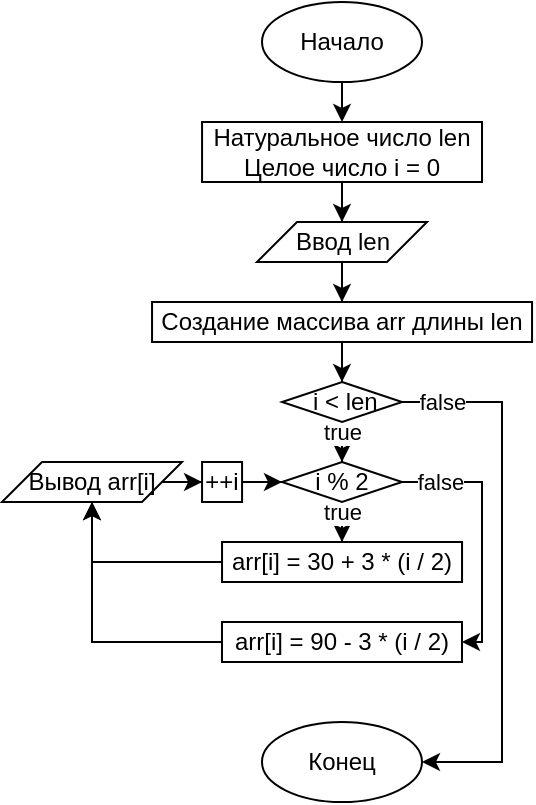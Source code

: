 <mxfile version="14.3.0" type="device"><diagram id="rqQzgaqE5HwuQP4C6qzI" name="Page-1"><mxGraphModel dx="727" dy="423" grid="1" gridSize="10" guides="1" tooltips="1" connect="1" arrows="1" fold="1" page="1" pageScale="1" pageWidth="827" pageHeight="1169" math="0" shadow="0"><root><mxCell id="0"/><mxCell id="1" parent="0"/><mxCell id="X6TsaH43rsw3EuDzbanR-41" style="edgeStyle=orthogonalEdgeStyle;rounded=0;orthogonalLoop=1;jettySize=auto;html=1;entryX=0.5;entryY=0;entryDx=0;entryDy=0;" edge="1" parent="1" source="X6TsaH43rsw3EuDzbanR-42"><mxGeometry relative="1" as="geometry"><mxPoint x="350.02" y="140" as="targetPoint"/></mxGeometry></mxCell><mxCell id="X6TsaH43rsw3EuDzbanR-42" value="Начало" style="ellipse;whiteSpace=wrap;html=1;" vertex="1" parent="1"><mxGeometry x="310" y="80" width="80" height="40" as="geometry"/></mxCell><mxCell id="X6TsaH43rsw3EuDzbanR-45" value="Конец" style="ellipse;whiteSpace=wrap;html=1;" vertex="1" parent="1"><mxGeometry x="309.99" y="440" width="80" height="40" as="geometry"/></mxCell><mxCell id="X6TsaH43rsw3EuDzbanR-81" style="edgeStyle=orthogonalEdgeStyle;rounded=0;orthogonalLoop=1;jettySize=auto;html=1;" edge="1" parent="1" source="X6TsaH43rsw3EuDzbanR-78" target="X6TsaH43rsw3EuDzbanR-79"><mxGeometry relative="1" as="geometry"/></mxCell><mxCell id="X6TsaH43rsw3EuDzbanR-78" value="Натуральное число len&lt;br&gt;Целое число i = 0" style="rounded=0;whiteSpace=wrap;html=1;" vertex="1" parent="1"><mxGeometry x="280.03" y="140" width="139.98" height="30" as="geometry"/></mxCell><mxCell id="X6TsaH43rsw3EuDzbanR-108" style="edgeStyle=orthogonalEdgeStyle;rounded=0;orthogonalLoop=1;jettySize=auto;html=1;" edge="1" parent="1" source="X6TsaH43rsw3EuDzbanR-79" target="X6TsaH43rsw3EuDzbanR-107"><mxGeometry relative="1" as="geometry"/></mxCell><mxCell id="X6TsaH43rsw3EuDzbanR-79" value="Ввод len" style="shape=parallelogram;perimeter=parallelogramPerimeter;whiteSpace=wrap;html=1;fixedSize=1;" vertex="1" parent="1"><mxGeometry x="307.5" y="190" width="85" height="20" as="geometry"/></mxCell><mxCell id="X6TsaH43rsw3EuDzbanR-111" style="edgeStyle=orthogonalEdgeStyle;rounded=0;orthogonalLoop=1;jettySize=auto;html=1;" edge="1" parent="1" source="X6TsaH43rsw3EuDzbanR-82" target="X6TsaH43rsw3EuDzbanR-110"><mxGeometry relative="1" as="geometry"/></mxCell><mxCell id="X6TsaH43rsw3EuDzbanR-112" value="true" style="edgeLabel;html=1;align=center;verticalAlign=middle;resizable=0;points=[];" vertex="1" connectable="0" parent="X6TsaH43rsw3EuDzbanR-111"><mxGeometry x="0.522" y="-1" relative="1" as="geometry"><mxPoint x="1" y="-1" as="offset"/></mxGeometry></mxCell><mxCell id="X6TsaH43rsw3EuDzbanR-128" style="edgeStyle=orthogonalEdgeStyle;rounded=0;orthogonalLoop=1;jettySize=auto;html=1;entryX=1;entryY=0.5;entryDx=0;entryDy=0;" edge="1" parent="1" source="X6TsaH43rsw3EuDzbanR-82" target="X6TsaH43rsw3EuDzbanR-45"><mxGeometry relative="1" as="geometry"><Array as="points"><mxPoint x="430" y="280"/><mxPoint x="430" y="460"/></Array></mxGeometry></mxCell><mxCell id="X6TsaH43rsw3EuDzbanR-129" value="false" style="edgeLabel;html=1;align=center;verticalAlign=middle;resizable=0;points=[];" vertex="1" connectable="0" parent="X6TsaH43rsw3EuDzbanR-128"><mxGeometry x="-0.903" y="-1" relative="1" as="geometry"><mxPoint x="7.12" y="-1" as="offset"/></mxGeometry></mxCell><mxCell id="X6TsaH43rsw3EuDzbanR-82" value="&amp;nbsp;i &amp;lt; len" style="rhombus;whiteSpace=wrap;html=1;" vertex="1" parent="1"><mxGeometry x="320.02" y="270" width="60" height="20" as="geometry"/></mxCell><mxCell id="X6TsaH43rsw3EuDzbanR-109" style="edgeStyle=orthogonalEdgeStyle;rounded=0;orthogonalLoop=1;jettySize=auto;html=1;" edge="1" parent="1" source="X6TsaH43rsw3EuDzbanR-107" target="X6TsaH43rsw3EuDzbanR-82"><mxGeometry relative="1" as="geometry"/></mxCell><mxCell id="X6TsaH43rsw3EuDzbanR-107" value="Создание массива arr длины len" style="rounded=0;whiteSpace=wrap;html=1;" vertex="1" parent="1"><mxGeometry x="255.02" y="230" width="190" height="20" as="geometry"/></mxCell><mxCell id="X6TsaH43rsw3EuDzbanR-114" style="edgeStyle=orthogonalEdgeStyle;rounded=0;orthogonalLoop=1;jettySize=auto;html=1;" edge="1" parent="1" source="X6TsaH43rsw3EuDzbanR-110" target="X6TsaH43rsw3EuDzbanR-113"><mxGeometry relative="1" as="geometry"/></mxCell><mxCell id="X6TsaH43rsw3EuDzbanR-115" value="true" style="edgeLabel;html=1;align=center;verticalAlign=middle;resizable=0;points=[];" vertex="1" connectable="0" parent="X6TsaH43rsw3EuDzbanR-114"><mxGeometry x="-0.78" relative="1" as="geometry"><mxPoint y="-2" as="offset"/></mxGeometry></mxCell><mxCell id="X6TsaH43rsw3EuDzbanR-117" style="edgeStyle=orthogonalEdgeStyle;rounded=0;orthogonalLoop=1;jettySize=auto;html=1;entryX=1;entryY=0.5;entryDx=0;entryDy=0;" edge="1" parent="1" source="X6TsaH43rsw3EuDzbanR-110" target="X6TsaH43rsw3EuDzbanR-116"><mxGeometry relative="1" as="geometry"><Array as="points"><mxPoint x="420" y="320"/><mxPoint x="420" y="400"/></Array></mxGeometry></mxCell><mxCell id="X6TsaH43rsw3EuDzbanR-119" value="false" style="edgeLabel;html=1;align=center;verticalAlign=middle;resizable=0;points=[];" vertex="1" connectable="0" parent="X6TsaH43rsw3EuDzbanR-117"><mxGeometry x="-0.848" y="1" relative="1" as="geometry"><mxPoint x="8.41" y="1" as="offset"/></mxGeometry></mxCell><mxCell id="X6TsaH43rsw3EuDzbanR-110" value="i % 2" style="rhombus;whiteSpace=wrap;html=1;" vertex="1" parent="1"><mxGeometry x="319.99" y="310" width="60" height="20" as="geometry"/></mxCell><mxCell id="X6TsaH43rsw3EuDzbanR-127" style="edgeStyle=orthogonalEdgeStyle;rounded=0;orthogonalLoop=1;jettySize=auto;html=1;entryX=0.5;entryY=1;entryDx=0;entryDy=0;" edge="1" parent="1" source="X6TsaH43rsw3EuDzbanR-113" target="X6TsaH43rsw3EuDzbanR-120"><mxGeometry relative="1" as="geometry"/></mxCell><mxCell id="X6TsaH43rsw3EuDzbanR-113" value="arr[i] =&amp;nbsp;30 + 3 * (i / 2)" style="rounded=0;whiteSpace=wrap;html=1;" vertex="1" parent="1"><mxGeometry x="290.02" y="350" width="120" height="20" as="geometry"/></mxCell><mxCell id="X6TsaH43rsw3EuDzbanR-126" style="edgeStyle=orthogonalEdgeStyle;rounded=0;orthogonalLoop=1;jettySize=auto;html=1;entryX=0.5;entryY=1;entryDx=0;entryDy=0;" edge="1" parent="1" source="X6TsaH43rsw3EuDzbanR-116" target="X6TsaH43rsw3EuDzbanR-120"><mxGeometry relative="1" as="geometry"/></mxCell><mxCell id="X6TsaH43rsw3EuDzbanR-116" value="arr[i] =&amp;nbsp;90 - 3 * (i / 2)" style="rounded=0;whiteSpace=wrap;html=1;" vertex="1" parent="1"><mxGeometry x="289.99" y="390" width="120" height="20" as="geometry"/></mxCell><mxCell id="X6TsaH43rsw3EuDzbanR-124" style="edgeStyle=orthogonalEdgeStyle;rounded=0;orthogonalLoop=1;jettySize=auto;html=1;" edge="1" parent="1" source="X6TsaH43rsw3EuDzbanR-120" target="X6TsaH43rsw3EuDzbanR-121"><mxGeometry relative="1" as="geometry"/></mxCell><mxCell id="X6TsaH43rsw3EuDzbanR-120" value="Вывод arr[i]" style="shape=parallelogram;perimeter=parallelogramPerimeter;whiteSpace=wrap;html=1;fixedSize=1;" vertex="1" parent="1"><mxGeometry x="180" y="310" width="90" height="20" as="geometry"/></mxCell><mxCell id="X6TsaH43rsw3EuDzbanR-123" style="edgeStyle=orthogonalEdgeStyle;rounded=0;orthogonalLoop=1;jettySize=auto;html=1;entryX=0;entryY=0.5;entryDx=0;entryDy=0;" edge="1" parent="1" source="X6TsaH43rsw3EuDzbanR-121" target="X6TsaH43rsw3EuDzbanR-110"><mxGeometry relative="1" as="geometry"/></mxCell><mxCell id="X6TsaH43rsw3EuDzbanR-121" value="++i" style="rounded=0;whiteSpace=wrap;html=1;" vertex="1" parent="1"><mxGeometry x="280.03" y="310" width="20" height="20" as="geometry"/></mxCell></root></mxGraphModel></diagram></mxfile>